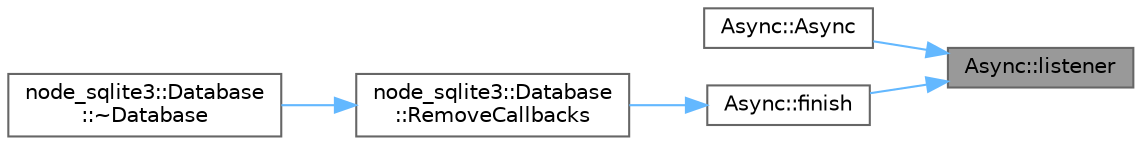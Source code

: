 digraph "Async::listener"
{
 // LATEX_PDF_SIZE
  bgcolor="transparent";
  edge [fontname=Helvetica,fontsize=10,labelfontname=Helvetica,labelfontsize=10];
  node [fontname=Helvetica,fontsize=10,shape=box,height=0.2,width=0.4];
  rankdir="RL";
  Node1 [id="Node000001",label="Async::listener",height=0.2,width=0.4,color="gray40", fillcolor="grey60", style="filled", fontcolor="black",tooltip=" "];
  Node1 -> Node2 [id="edge9_Node000001_Node000002",dir="back",color="steelblue1",style="solid",tooltip=" "];
  Node2 [id="Node000002",label="Async::Async",height=0.2,width=0.4,color="grey40", fillcolor="white", style="filled",URL="$class_async.html#adc08aee7166a776ebcf3235d9f92c376",tooltip=" "];
  Node1 -> Node3 [id="edge10_Node000001_Node000003",dir="back",color="steelblue1",style="solid",tooltip=" "];
  Node3 [id="Node000003",label="Async::finish",height=0.2,width=0.4,color="grey40", fillcolor="white", style="filled",URL="$class_async.html#a49d312d265f7601ed213ded041e53e91",tooltip=" "];
  Node3 -> Node4 [id="edge11_Node000003_Node000004",dir="back",color="steelblue1",style="solid",tooltip=" "];
  Node4 [id="Node000004",label="node_sqlite3::Database\l::RemoveCallbacks",height=0.2,width=0.4,color="grey40", fillcolor="white", style="filled",URL="$classnode__sqlite3_1_1_database.html#a029b6555983a63150ea2fd38014af0dd",tooltip=" "];
  Node4 -> Node5 [id="edge12_Node000004_Node000005",dir="back",color="steelblue1",style="solid",tooltip=" "];
  Node5 [id="Node000005",label="node_sqlite3::Database\l::~Database",height=0.2,width=0.4,color="grey40", fillcolor="white", style="filled",URL="$classnode__sqlite3_1_1_database.html#a5b3812208c367e678296fc22d08e4882",tooltip=" "];
}

